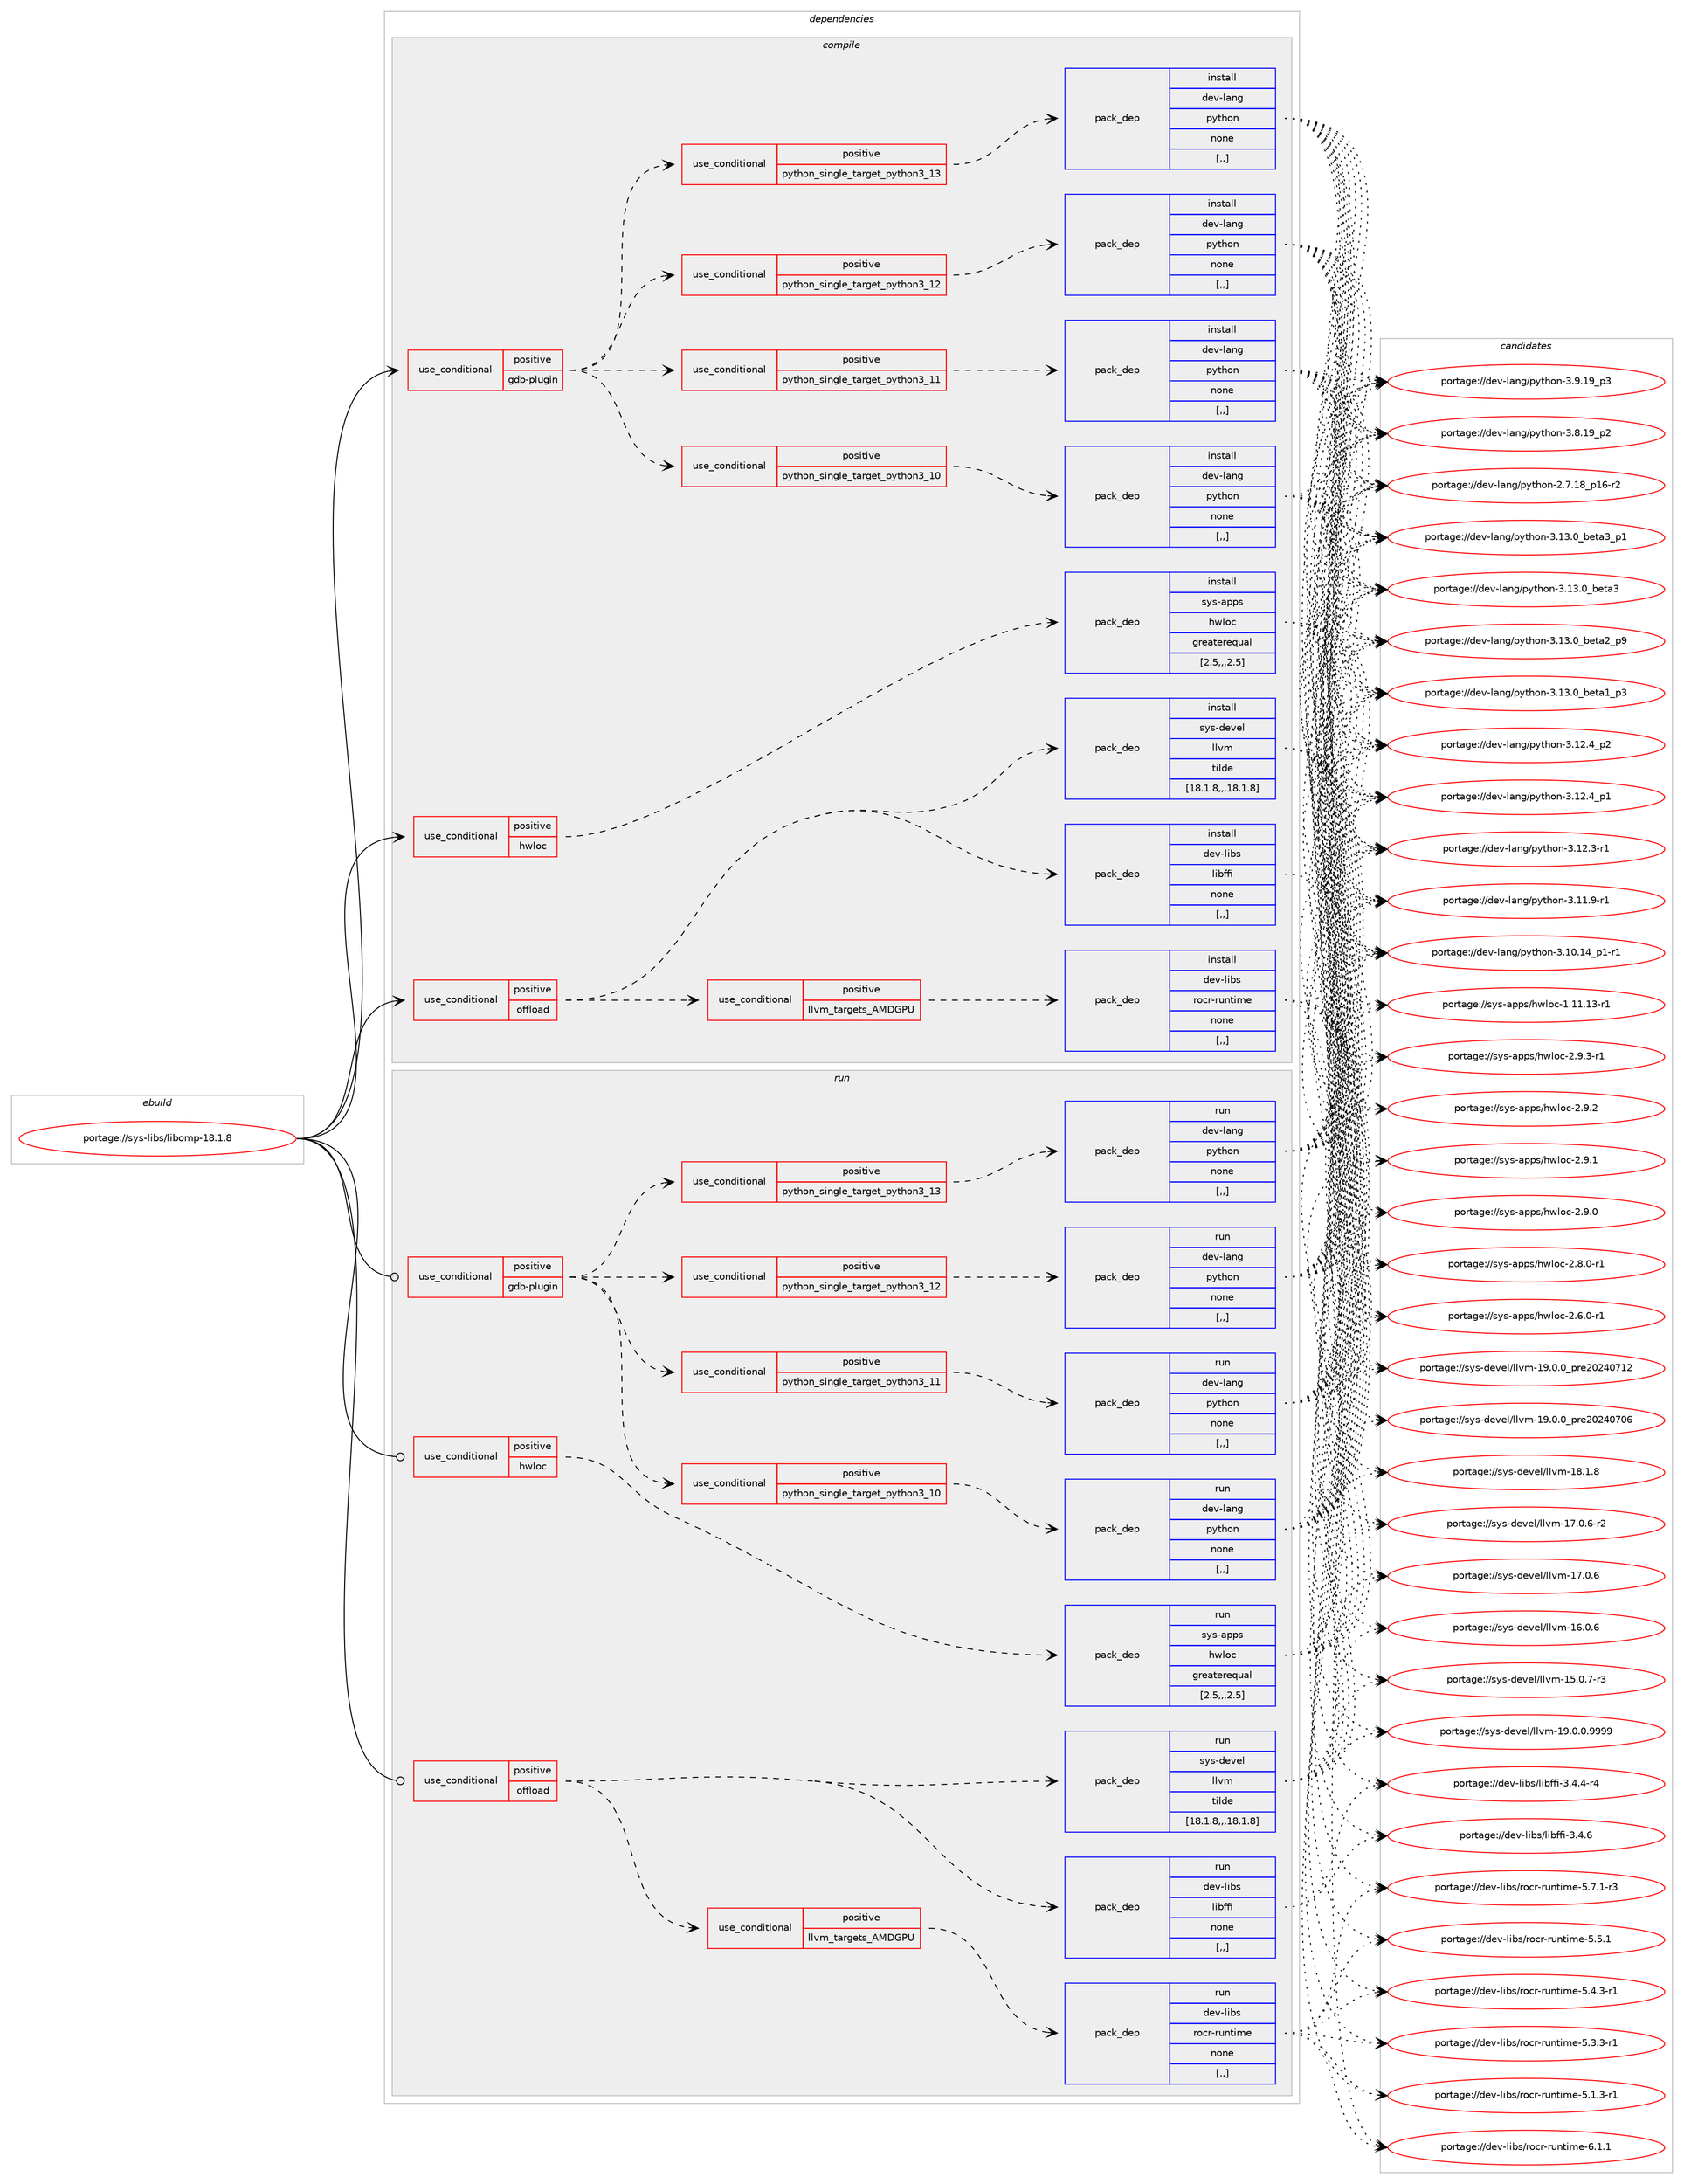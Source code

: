digraph prolog {

# *************
# Graph options
# *************

newrank=true;
concentrate=true;
compound=true;
graph [rankdir=LR,fontname=Helvetica,fontsize=10,ranksep=1.5];#, ranksep=2.5, nodesep=0.2];
edge  [arrowhead=vee];
node  [fontname=Helvetica,fontsize=10];

# **********
# The ebuild
# **********

subgraph cluster_leftcol {
color=gray;
label=<<i>ebuild</i>>;
id [label="portage://sys-libs/libomp-18.1.8", color=red, width=4, href="../sys-libs/libomp-18.1.8.svg"];
}

# ****************
# The dependencies
# ****************

subgraph cluster_midcol {
color=gray;
label=<<i>dependencies</i>>;
subgraph cluster_compile {
fillcolor="#eeeeee";
style=filled;
label=<<i>compile</i>>;
subgraph cond116985 {
dependency438824 [label=<<TABLE BORDER="0" CELLBORDER="1" CELLSPACING="0" CELLPADDING="4"><TR><TD ROWSPAN="3" CELLPADDING="10">use_conditional</TD></TR><TR><TD>positive</TD></TR><TR><TD>gdb-plugin</TD></TR></TABLE>>, shape=none, color=red];
subgraph cond116986 {
dependency438825 [label=<<TABLE BORDER="0" CELLBORDER="1" CELLSPACING="0" CELLPADDING="4"><TR><TD ROWSPAN="3" CELLPADDING="10">use_conditional</TD></TR><TR><TD>positive</TD></TR><TR><TD>python_single_target_python3_10</TD></TR></TABLE>>, shape=none, color=red];
subgraph pack318834 {
dependency438826 [label=<<TABLE BORDER="0" CELLBORDER="1" CELLSPACING="0" CELLPADDING="4" WIDTH="220"><TR><TD ROWSPAN="6" CELLPADDING="30">pack_dep</TD></TR><TR><TD WIDTH="110">install</TD></TR><TR><TD>dev-lang</TD></TR><TR><TD>python</TD></TR><TR><TD>none</TD></TR><TR><TD>[,,]</TD></TR></TABLE>>, shape=none, color=blue];
}
dependency438825:e -> dependency438826:w [weight=20,style="dashed",arrowhead="vee"];
}
dependency438824:e -> dependency438825:w [weight=20,style="dashed",arrowhead="vee"];
subgraph cond116987 {
dependency438827 [label=<<TABLE BORDER="0" CELLBORDER="1" CELLSPACING="0" CELLPADDING="4"><TR><TD ROWSPAN="3" CELLPADDING="10">use_conditional</TD></TR><TR><TD>positive</TD></TR><TR><TD>python_single_target_python3_11</TD></TR></TABLE>>, shape=none, color=red];
subgraph pack318835 {
dependency438828 [label=<<TABLE BORDER="0" CELLBORDER="1" CELLSPACING="0" CELLPADDING="4" WIDTH="220"><TR><TD ROWSPAN="6" CELLPADDING="30">pack_dep</TD></TR><TR><TD WIDTH="110">install</TD></TR><TR><TD>dev-lang</TD></TR><TR><TD>python</TD></TR><TR><TD>none</TD></TR><TR><TD>[,,]</TD></TR></TABLE>>, shape=none, color=blue];
}
dependency438827:e -> dependency438828:w [weight=20,style="dashed",arrowhead="vee"];
}
dependency438824:e -> dependency438827:w [weight=20,style="dashed",arrowhead="vee"];
subgraph cond116988 {
dependency438829 [label=<<TABLE BORDER="0" CELLBORDER="1" CELLSPACING="0" CELLPADDING="4"><TR><TD ROWSPAN="3" CELLPADDING="10">use_conditional</TD></TR><TR><TD>positive</TD></TR><TR><TD>python_single_target_python3_12</TD></TR></TABLE>>, shape=none, color=red];
subgraph pack318836 {
dependency438830 [label=<<TABLE BORDER="0" CELLBORDER="1" CELLSPACING="0" CELLPADDING="4" WIDTH="220"><TR><TD ROWSPAN="6" CELLPADDING="30">pack_dep</TD></TR><TR><TD WIDTH="110">install</TD></TR><TR><TD>dev-lang</TD></TR><TR><TD>python</TD></TR><TR><TD>none</TD></TR><TR><TD>[,,]</TD></TR></TABLE>>, shape=none, color=blue];
}
dependency438829:e -> dependency438830:w [weight=20,style="dashed",arrowhead="vee"];
}
dependency438824:e -> dependency438829:w [weight=20,style="dashed",arrowhead="vee"];
subgraph cond116989 {
dependency438831 [label=<<TABLE BORDER="0" CELLBORDER="1" CELLSPACING="0" CELLPADDING="4"><TR><TD ROWSPAN="3" CELLPADDING="10">use_conditional</TD></TR><TR><TD>positive</TD></TR><TR><TD>python_single_target_python3_13</TD></TR></TABLE>>, shape=none, color=red];
subgraph pack318837 {
dependency438832 [label=<<TABLE BORDER="0" CELLBORDER="1" CELLSPACING="0" CELLPADDING="4" WIDTH="220"><TR><TD ROWSPAN="6" CELLPADDING="30">pack_dep</TD></TR><TR><TD WIDTH="110">install</TD></TR><TR><TD>dev-lang</TD></TR><TR><TD>python</TD></TR><TR><TD>none</TD></TR><TR><TD>[,,]</TD></TR></TABLE>>, shape=none, color=blue];
}
dependency438831:e -> dependency438832:w [weight=20,style="dashed",arrowhead="vee"];
}
dependency438824:e -> dependency438831:w [weight=20,style="dashed",arrowhead="vee"];
}
id:e -> dependency438824:w [weight=20,style="solid",arrowhead="vee"];
subgraph cond116990 {
dependency438833 [label=<<TABLE BORDER="0" CELLBORDER="1" CELLSPACING="0" CELLPADDING="4"><TR><TD ROWSPAN="3" CELLPADDING="10">use_conditional</TD></TR><TR><TD>positive</TD></TR><TR><TD>hwloc</TD></TR></TABLE>>, shape=none, color=red];
subgraph pack318838 {
dependency438834 [label=<<TABLE BORDER="0" CELLBORDER="1" CELLSPACING="0" CELLPADDING="4" WIDTH="220"><TR><TD ROWSPAN="6" CELLPADDING="30">pack_dep</TD></TR><TR><TD WIDTH="110">install</TD></TR><TR><TD>sys-apps</TD></TR><TR><TD>hwloc</TD></TR><TR><TD>greaterequal</TD></TR><TR><TD>[2.5,,,2.5]</TD></TR></TABLE>>, shape=none, color=blue];
}
dependency438833:e -> dependency438834:w [weight=20,style="dashed",arrowhead="vee"];
}
id:e -> dependency438833:w [weight=20,style="solid",arrowhead="vee"];
subgraph cond116991 {
dependency438835 [label=<<TABLE BORDER="0" CELLBORDER="1" CELLSPACING="0" CELLPADDING="4"><TR><TD ROWSPAN="3" CELLPADDING="10">use_conditional</TD></TR><TR><TD>positive</TD></TR><TR><TD>offload</TD></TR></TABLE>>, shape=none, color=red];
subgraph pack318839 {
dependency438836 [label=<<TABLE BORDER="0" CELLBORDER="1" CELLSPACING="0" CELLPADDING="4" WIDTH="220"><TR><TD ROWSPAN="6" CELLPADDING="30">pack_dep</TD></TR><TR><TD WIDTH="110">install</TD></TR><TR><TD>dev-libs</TD></TR><TR><TD>libffi</TD></TR><TR><TD>none</TD></TR><TR><TD>[,,]</TD></TR></TABLE>>, shape=none, color=blue];
}
dependency438835:e -> dependency438836:w [weight=20,style="dashed",arrowhead="vee"];
subgraph pack318840 {
dependency438837 [label=<<TABLE BORDER="0" CELLBORDER="1" CELLSPACING="0" CELLPADDING="4" WIDTH="220"><TR><TD ROWSPAN="6" CELLPADDING="30">pack_dep</TD></TR><TR><TD WIDTH="110">install</TD></TR><TR><TD>sys-devel</TD></TR><TR><TD>llvm</TD></TR><TR><TD>tilde</TD></TR><TR><TD>[18.1.8,,,18.1.8]</TD></TR></TABLE>>, shape=none, color=blue];
}
dependency438835:e -> dependency438837:w [weight=20,style="dashed",arrowhead="vee"];
subgraph cond116992 {
dependency438838 [label=<<TABLE BORDER="0" CELLBORDER="1" CELLSPACING="0" CELLPADDING="4"><TR><TD ROWSPAN="3" CELLPADDING="10">use_conditional</TD></TR><TR><TD>positive</TD></TR><TR><TD>llvm_targets_AMDGPU</TD></TR></TABLE>>, shape=none, color=red];
subgraph pack318841 {
dependency438839 [label=<<TABLE BORDER="0" CELLBORDER="1" CELLSPACING="0" CELLPADDING="4" WIDTH="220"><TR><TD ROWSPAN="6" CELLPADDING="30">pack_dep</TD></TR><TR><TD WIDTH="110">install</TD></TR><TR><TD>dev-libs</TD></TR><TR><TD>rocr-runtime</TD></TR><TR><TD>none</TD></TR><TR><TD>[,,]</TD></TR></TABLE>>, shape=none, color=blue];
}
dependency438838:e -> dependency438839:w [weight=20,style="dashed",arrowhead="vee"];
}
dependency438835:e -> dependency438838:w [weight=20,style="dashed",arrowhead="vee"];
}
id:e -> dependency438835:w [weight=20,style="solid",arrowhead="vee"];
}
subgraph cluster_compileandrun {
fillcolor="#eeeeee";
style=filled;
label=<<i>compile and run</i>>;
}
subgraph cluster_run {
fillcolor="#eeeeee";
style=filled;
label=<<i>run</i>>;
subgraph cond116993 {
dependency438840 [label=<<TABLE BORDER="0" CELLBORDER="1" CELLSPACING="0" CELLPADDING="4"><TR><TD ROWSPAN="3" CELLPADDING="10">use_conditional</TD></TR><TR><TD>positive</TD></TR><TR><TD>gdb-plugin</TD></TR></TABLE>>, shape=none, color=red];
subgraph cond116994 {
dependency438841 [label=<<TABLE BORDER="0" CELLBORDER="1" CELLSPACING="0" CELLPADDING="4"><TR><TD ROWSPAN="3" CELLPADDING="10">use_conditional</TD></TR><TR><TD>positive</TD></TR><TR><TD>python_single_target_python3_10</TD></TR></TABLE>>, shape=none, color=red];
subgraph pack318842 {
dependency438842 [label=<<TABLE BORDER="0" CELLBORDER="1" CELLSPACING="0" CELLPADDING="4" WIDTH="220"><TR><TD ROWSPAN="6" CELLPADDING="30">pack_dep</TD></TR><TR><TD WIDTH="110">run</TD></TR><TR><TD>dev-lang</TD></TR><TR><TD>python</TD></TR><TR><TD>none</TD></TR><TR><TD>[,,]</TD></TR></TABLE>>, shape=none, color=blue];
}
dependency438841:e -> dependency438842:w [weight=20,style="dashed",arrowhead="vee"];
}
dependency438840:e -> dependency438841:w [weight=20,style="dashed",arrowhead="vee"];
subgraph cond116995 {
dependency438843 [label=<<TABLE BORDER="0" CELLBORDER="1" CELLSPACING="0" CELLPADDING="4"><TR><TD ROWSPAN="3" CELLPADDING="10">use_conditional</TD></TR><TR><TD>positive</TD></TR><TR><TD>python_single_target_python3_11</TD></TR></TABLE>>, shape=none, color=red];
subgraph pack318843 {
dependency438844 [label=<<TABLE BORDER="0" CELLBORDER="1" CELLSPACING="0" CELLPADDING="4" WIDTH="220"><TR><TD ROWSPAN="6" CELLPADDING="30">pack_dep</TD></TR><TR><TD WIDTH="110">run</TD></TR><TR><TD>dev-lang</TD></TR><TR><TD>python</TD></TR><TR><TD>none</TD></TR><TR><TD>[,,]</TD></TR></TABLE>>, shape=none, color=blue];
}
dependency438843:e -> dependency438844:w [weight=20,style="dashed",arrowhead="vee"];
}
dependency438840:e -> dependency438843:w [weight=20,style="dashed",arrowhead="vee"];
subgraph cond116996 {
dependency438845 [label=<<TABLE BORDER="0" CELLBORDER="1" CELLSPACING="0" CELLPADDING="4"><TR><TD ROWSPAN="3" CELLPADDING="10">use_conditional</TD></TR><TR><TD>positive</TD></TR><TR><TD>python_single_target_python3_12</TD></TR></TABLE>>, shape=none, color=red];
subgraph pack318844 {
dependency438846 [label=<<TABLE BORDER="0" CELLBORDER="1" CELLSPACING="0" CELLPADDING="4" WIDTH="220"><TR><TD ROWSPAN="6" CELLPADDING="30">pack_dep</TD></TR><TR><TD WIDTH="110">run</TD></TR><TR><TD>dev-lang</TD></TR><TR><TD>python</TD></TR><TR><TD>none</TD></TR><TR><TD>[,,]</TD></TR></TABLE>>, shape=none, color=blue];
}
dependency438845:e -> dependency438846:w [weight=20,style="dashed",arrowhead="vee"];
}
dependency438840:e -> dependency438845:w [weight=20,style="dashed",arrowhead="vee"];
subgraph cond116997 {
dependency438847 [label=<<TABLE BORDER="0" CELLBORDER="1" CELLSPACING="0" CELLPADDING="4"><TR><TD ROWSPAN="3" CELLPADDING="10">use_conditional</TD></TR><TR><TD>positive</TD></TR><TR><TD>python_single_target_python3_13</TD></TR></TABLE>>, shape=none, color=red];
subgraph pack318845 {
dependency438848 [label=<<TABLE BORDER="0" CELLBORDER="1" CELLSPACING="0" CELLPADDING="4" WIDTH="220"><TR><TD ROWSPAN="6" CELLPADDING="30">pack_dep</TD></TR><TR><TD WIDTH="110">run</TD></TR><TR><TD>dev-lang</TD></TR><TR><TD>python</TD></TR><TR><TD>none</TD></TR><TR><TD>[,,]</TD></TR></TABLE>>, shape=none, color=blue];
}
dependency438847:e -> dependency438848:w [weight=20,style="dashed",arrowhead="vee"];
}
dependency438840:e -> dependency438847:w [weight=20,style="dashed",arrowhead="vee"];
}
id:e -> dependency438840:w [weight=20,style="solid",arrowhead="odot"];
subgraph cond116998 {
dependency438849 [label=<<TABLE BORDER="0" CELLBORDER="1" CELLSPACING="0" CELLPADDING="4"><TR><TD ROWSPAN="3" CELLPADDING="10">use_conditional</TD></TR><TR><TD>positive</TD></TR><TR><TD>hwloc</TD></TR></TABLE>>, shape=none, color=red];
subgraph pack318846 {
dependency438850 [label=<<TABLE BORDER="0" CELLBORDER="1" CELLSPACING="0" CELLPADDING="4" WIDTH="220"><TR><TD ROWSPAN="6" CELLPADDING="30">pack_dep</TD></TR><TR><TD WIDTH="110">run</TD></TR><TR><TD>sys-apps</TD></TR><TR><TD>hwloc</TD></TR><TR><TD>greaterequal</TD></TR><TR><TD>[2.5,,,2.5]</TD></TR></TABLE>>, shape=none, color=blue];
}
dependency438849:e -> dependency438850:w [weight=20,style="dashed",arrowhead="vee"];
}
id:e -> dependency438849:w [weight=20,style="solid",arrowhead="odot"];
subgraph cond116999 {
dependency438851 [label=<<TABLE BORDER="0" CELLBORDER="1" CELLSPACING="0" CELLPADDING="4"><TR><TD ROWSPAN="3" CELLPADDING="10">use_conditional</TD></TR><TR><TD>positive</TD></TR><TR><TD>offload</TD></TR></TABLE>>, shape=none, color=red];
subgraph pack318847 {
dependency438852 [label=<<TABLE BORDER="0" CELLBORDER="1" CELLSPACING="0" CELLPADDING="4" WIDTH="220"><TR><TD ROWSPAN="6" CELLPADDING="30">pack_dep</TD></TR><TR><TD WIDTH="110">run</TD></TR><TR><TD>dev-libs</TD></TR><TR><TD>libffi</TD></TR><TR><TD>none</TD></TR><TR><TD>[,,]</TD></TR></TABLE>>, shape=none, color=blue];
}
dependency438851:e -> dependency438852:w [weight=20,style="dashed",arrowhead="vee"];
subgraph pack318848 {
dependency438853 [label=<<TABLE BORDER="0" CELLBORDER="1" CELLSPACING="0" CELLPADDING="4" WIDTH="220"><TR><TD ROWSPAN="6" CELLPADDING="30">pack_dep</TD></TR><TR><TD WIDTH="110">run</TD></TR><TR><TD>sys-devel</TD></TR><TR><TD>llvm</TD></TR><TR><TD>tilde</TD></TR><TR><TD>[18.1.8,,,18.1.8]</TD></TR></TABLE>>, shape=none, color=blue];
}
dependency438851:e -> dependency438853:w [weight=20,style="dashed",arrowhead="vee"];
subgraph cond117000 {
dependency438854 [label=<<TABLE BORDER="0" CELLBORDER="1" CELLSPACING="0" CELLPADDING="4"><TR><TD ROWSPAN="3" CELLPADDING="10">use_conditional</TD></TR><TR><TD>positive</TD></TR><TR><TD>llvm_targets_AMDGPU</TD></TR></TABLE>>, shape=none, color=red];
subgraph pack318849 {
dependency438855 [label=<<TABLE BORDER="0" CELLBORDER="1" CELLSPACING="0" CELLPADDING="4" WIDTH="220"><TR><TD ROWSPAN="6" CELLPADDING="30">pack_dep</TD></TR><TR><TD WIDTH="110">run</TD></TR><TR><TD>dev-libs</TD></TR><TR><TD>rocr-runtime</TD></TR><TR><TD>none</TD></TR><TR><TD>[,,]</TD></TR></TABLE>>, shape=none, color=blue];
}
dependency438854:e -> dependency438855:w [weight=20,style="dashed",arrowhead="vee"];
}
dependency438851:e -> dependency438854:w [weight=20,style="dashed",arrowhead="vee"];
}
id:e -> dependency438851:w [weight=20,style="solid",arrowhead="odot"];
}
}

# **************
# The candidates
# **************

subgraph cluster_choices {
rank=same;
color=gray;
label=<<i>candidates</i>>;

subgraph choice318834 {
color=black;
nodesep=1;
choice10010111845108971101034711212111610411111045514649514648959810111697519511249 [label="portage://dev-lang/python-3.13.0_beta3_p1", color=red, width=4,href="../dev-lang/python-3.13.0_beta3_p1.svg"];
choice1001011184510897110103471121211161041111104551464951464895981011169751 [label="portage://dev-lang/python-3.13.0_beta3", color=red, width=4,href="../dev-lang/python-3.13.0_beta3.svg"];
choice10010111845108971101034711212111610411111045514649514648959810111697509511257 [label="portage://dev-lang/python-3.13.0_beta2_p9", color=red, width=4,href="../dev-lang/python-3.13.0_beta2_p9.svg"];
choice10010111845108971101034711212111610411111045514649514648959810111697499511251 [label="portage://dev-lang/python-3.13.0_beta1_p3", color=red, width=4,href="../dev-lang/python-3.13.0_beta1_p3.svg"];
choice100101118451089711010347112121116104111110455146495046529511250 [label="portage://dev-lang/python-3.12.4_p2", color=red, width=4,href="../dev-lang/python-3.12.4_p2.svg"];
choice100101118451089711010347112121116104111110455146495046529511249 [label="portage://dev-lang/python-3.12.4_p1", color=red, width=4,href="../dev-lang/python-3.12.4_p1.svg"];
choice100101118451089711010347112121116104111110455146495046514511449 [label="portage://dev-lang/python-3.12.3-r1", color=red, width=4,href="../dev-lang/python-3.12.3-r1.svg"];
choice100101118451089711010347112121116104111110455146494946574511449 [label="portage://dev-lang/python-3.11.9-r1", color=red, width=4,href="../dev-lang/python-3.11.9-r1.svg"];
choice100101118451089711010347112121116104111110455146494846495295112494511449 [label="portage://dev-lang/python-3.10.14_p1-r1", color=red, width=4,href="../dev-lang/python-3.10.14_p1-r1.svg"];
choice100101118451089711010347112121116104111110455146574649579511251 [label="portage://dev-lang/python-3.9.19_p3", color=red, width=4,href="../dev-lang/python-3.9.19_p3.svg"];
choice100101118451089711010347112121116104111110455146564649579511250 [label="portage://dev-lang/python-3.8.19_p2", color=red, width=4,href="../dev-lang/python-3.8.19_p2.svg"];
choice100101118451089711010347112121116104111110455046554649569511249544511450 [label="portage://dev-lang/python-2.7.18_p16-r2", color=red, width=4,href="../dev-lang/python-2.7.18_p16-r2.svg"];
dependency438826:e -> choice10010111845108971101034711212111610411111045514649514648959810111697519511249:w [style=dotted,weight="100"];
dependency438826:e -> choice1001011184510897110103471121211161041111104551464951464895981011169751:w [style=dotted,weight="100"];
dependency438826:e -> choice10010111845108971101034711212111610411111045514649514648959810111697509511257:w [style=dotted,weight="100"];
dependency438826:e -> choice10010111845108971101034711212111610411111045514649514648959810111697499511251:w [style=dotted,weight="100"];
dependency438826:e -> choice100101118451089711010347112121116104111110455146495046529511250:w [style=dotted,weight="100"];
dependency438826:e -> choice100101118451089711010347112121116104111110455146495046529511249:w [style=dotted,weight="100"];
dependency438826:e -> choice100101118451089711010347112121116104111110455146495046514511449:w [style=dotted,weight="100"];
dependency438826:e -> choice100101118451089711010347112121116104111110455146494946574511449:w [style=dotted,weight="100"];
dependency438826:e -> choice100101118451089711010347112121116104111110455146494846495295112494511449:w [style=dotted,weight="100"];
dependency438826:e -> choice100101118451089711010347112121116104111110455146574649579511251:w [style=dotted,weight="100"];
dependency438826:e -> choice100101118451089711010347112121116104111110455146564649579511250:w [style=dotted,weight="100"];
dependency438826:e -> choice100101118451089711010347112121116104111110455046554649569511249544511450:w [style=dotted,weight="100"];
}
subgraph choice318835 {
color=black;
nodesep=1;
choice10010111845108971101034711212111610411111045514649514648959810111697519511249 [label="portage://dev-lang/python-3.13.0_beta3_p1", color=red, width=4,href="../dev-lang/python-3.13.0_beta3_p1.svg"];
choice1001011184510897110103471121211161041111104551464951464895981011169751 [label="portage://dev-lang/python-3.13.0_beta3", color=red, width=4,href="../dev-lang/python-3.13.0_beta3.svg"];
choice10010111845108971101034711212111610411111045514649514648959810111697509511257 [label="portage://dev-lang/python-3.13.0_beta2_p9", color=red, width=4,href="../dev-lang/python-3.13.0_beta2_p9.svg"];
choice10010111845108971101034711212111610411111045514649514648959810111697499511251 [label="portage://dev-lang/python-3.13.0_beta1_p3", color=red, width=4,href="../dev-lang/python-3.13.0_beta1_p3.svg"];
choice100101118451089711010347112121116104111110455146495046529511250 [label="portage://dev-lang/python-3.12.4_p2", color=red, width=4,href="../dev-lang/python-3.12.4_p2.svg"];
choice100101118451089711010347112121116104111110455146495046529511249 [label="portage://dev-lang/python-3.12.4_p1", color=red, width=4,href="../dev-lang/python-3.12.4_p1.svg"];
choice100101118451089711010347112121116104111110455146495046514511449 [label="portage://dev-lang/python-3.12.3-r1", color=red, width=4,href="../dev-lang/python-3.12.3-r1.svg"];
choice100101118451089711010347112121116104111110455146494946574511449 [label="portage://dev-lang/python-3.11.9-r1", color=red, width=4,href="../dev-lang/python-3.11.9-r1.svg"];
choice100101118451089711010347112121116104111110455146494846495295112494511449 [label="portage://dev-lang/python-3.10.14_p1-r1", color=red, width=4,href="../dev-lang/python-3.10.14_p1-r1.svg"];
choice100101118451089711010347112121116104111110455146574649579511251 [label="portage://dev-lang/python-3.9.19_p3", color=red, width=4,href="../dev-lang/python-3.9.19_p3.svg"];
choice100101118451089711010347112121116104111110455146564649579511250 [label="portage://dev-lang/python-3.8.19_p2", color=red, width=4,href="../dev-lang/python-3.8.19_p2.svg"];
choice100101118451089711010347112121116104111110455046554649569511249544511450 [label="portage://dev-lang/python-2.7.18_p16-r2", color=red, width=4,href="../dev-lang/python-2.7.18_p16-r2.svg"];
dependency438828:e -> choice10010111845108971101034711212111610411111045514649514648959810111697519511249:w [style=dotted,weight="100"];
dependency438828:e -> choice1001011184510897110103471121211161041111104551464951464895981011169751:w [style=dotted,weight="100"];
dependency438828:e -> choice10010111845108971101034711212111610411111045514649514648959810111697509511257:w [style=dotted,weight="100"];
dependency438828:e -> choice10010111845108971101034711212111610411111045514649514648959810111697499511251:w [style=dotted,weight="100"];
dependency438828:e -> choice100101118451089711010347112121116104111110455146495046529511250:w [style=dotted,weight="100"];
dependency438828:e -> choice100101118451089711010347112121116104111110455146495046529511249:w [style=dotted,weight="100"];
dependency438828:e -> choice100101118451089711010347112121116104111110455146495046514511449:w [style=dotted,weight="100"];
dependency438828:e -> choice100101118451089711010347112121116104111110455146494946574511449:w [style=dotted,weight="100"];
dependency438828:e -> choice100101118451089711010347112121116104111110455146494846495295112494511449:w [style=dotted,weight="100"];
dependency438828:e -> choice100101118451089711010347112121116104111110455146574649579511251:w [style=dotted,weight="100"];
dependency438828:e -> choice100101118451089711010347112121116104111110455146564649579511250:w [style=dotted,weight="100"];
dependency438828:e -> choice100101118451089711010347112121116104111110455046554649569511249544511450:w [style=dotted,weight="100"];
}
subgraph choice318836 {
color=black;
nodesep=1;
choice10010111845108971101034711212111610411111045514649514648959810111697519511249 [label="portage://dev-lang/python-3.13.0_beta3_p1", color=red, width=4,href="../dev-lang/python-3.13.0_beta3_p1.svg"];
choice1001011184510897110103471121211161041111104551464951464895981011169751 [label="portage://dev-lang/python-3.13.0_beta3", color=red, width=4,href="../dev-lang/python-3.13.0_beta3.svg"];
choice10010111845108971101034711212111610411111045514649514648959810111697509511257 [label="portage://dev-lang/python-3.13.0_beta2_p9", color=red, width=4,href="../dev-lang/python-3.13.0_beta2_p9.svg"];
choice10010111845108971101034711212111610411111045514649514648959810111697499511251 [label="portage://dev-lang/python-3.13.0_beta1_p3", color=red, width=4,href="../dev-lang/python-3.13.0_beta1_p3.svg"];
choice100101118451089711010347112121116104111110455146495046529511250 [label="portage://dev-lang/python-3.12.4_p2", color=red, width=4,href="../dev-lang/python-3.12.4_p2.svg"];
choice100101118451089711010347112121116104111110455146495046529511249 [label="portage://dev-lang/python-3.12.4_p1", color=red, width=4,href="../dev-lang/python-3.12.4_p1.svg"];
choice100101118451089711010347112121116104111110455146495046514511449 [label="portage://dev-lang/python-3.12.3-r1", color=red, width=4,href="../dev-lang/python-3.12.3-r1.svg"];
choice100101118451089711010347112121116104111110455146494946574511449 [label="portage://dev-lang/python-3.11.9-r1", color=red, width=4,href="../dev-lang/python-3.11.9-r1.svg"];
choice100101118451089711010347112121116104111110455146494846495295112494511449 [label="portage://dev-lang/python-3.10.14_p1-r1", color=red, width=4,href="../dev-lang/python-3.10.14_p1-r1.svg"];
choice100101118451089711010347112121116104111110455146574649579511251 [label="portage://dev-lang/python-3.9.19_p3", color=red, width=4,href="../dev-lang/python-3.9.19_p3.svg"];
choice100101118451089711010347112121116104111110455146564649579511250 [label="portage://dev-lang/python-3.8.19_p2", color=red, width=4,href="../dev-lang/python-3.8.19_p2.svg"];
choice100101118451089711010347112121116104111110455046554649569511249544511450 [label="portage://dev-lang/python-2.7.18_p16-r2", color=red, width=4,href="../dev-lang/python-2.7.18_p16-r2.svg"];
dependency438830:e -> choice10010111845108971101034711212111610411111045514649514648959810111697519511249:w [style=dotted,weight="100"];
dependency438830:e -> choice1001011184510897110103471121211161041111104551464951464895981011169751:w [style=dotted,weight="100"];
dependency438830:e -> choice10010111845108971101034711212111610411111045514649514648959810111697509511257:w [style=dotted,weight="100"];
dependency438830:e -> choice10010111845108971101034711212111610411111045514649514648959810111697499511251:w [style=dotted,weight="100"];
dependency438830:e -> choice100101118451089711010347112121116104111110455146495046529511250:w [style=dotted,weight="100"];
dependency438830:e -> choice100101118451089711010347112121116104111110455146495046529511249:w [style=dotted,weight="100"];
dependency438830:e -> choice100101118451089711010347112121116104111110455146495046514511449:w [style=dotted,weight="100"];
dependency438830:e -> choice100101118451089711010347112121116104111110455146494946574511449:w [style=dotted,weight="100"];
dependency438830:e -> choice100101118451089711010347112121116104111110455146494846495295112494511449:w [style=dotted,weight="100"];
dependency438830:e -> choice100101118451089711010347112121116104111110455146574649579511251:w [style=dotted,weight="100"];
dependency438830:e -> choice100101118451089711010347112121116104111110455146564649579511250:w [style=dotted,weight="100"];
dependency438830:e -> choice100101118451089711010347112121116104111110455046554649569511249544511450:w [style=dotted,weight="100"];
}
subgraph choice318837 {
color=black;
nodesep=1;
choice10010111845108971101034711212111610411111045514649514648959810111697519511249 [label="portage://dev-lang/python-3.13.0_beta3_p1", color=red, width=4,href="../dev-lang/python-3.13.0_beta3_p1.svg"];
choice1001011184510897110103471121211161041111104551464951464895981011169751 [label="portage://dev-lang/python-3.13.0_beta3", color=red, width=4,href="../dev-lang/python-3.13.0_beta3.svg"];
choice10010111845108971101034711212111610411111045514649514648959810111697509511257 [label="portage://dev-lang/python-3.13.0_beta2_p9", color=red, width=4,href="../dev-lang/python-3.13.0_beta2_p9.svg"];
choice10010111845108971101034711212111610411111045514649514648959810111697499511251 [label="portage://dev-lang/python-3.13.0_beta1_p3", color=red, width=4,href="../dev-lang/python-3.13.0_beta1_p3.svg"];
choice100101118451089711010347112121116104111110455146495046529511250 [label="portage://dev-lang/python-3.12.4_p2", color=red, width=4,href="../dev-lang/python-3.12.4_p2.svg"];
choice100101118451089711010347112121116104111110455146495046529511249 [label="portage://dev-lang/python-3.12.4_p1", color=red, width=4,href="../dev-lang/python-3.12.4_p1.svg"];
choice100101118451089711010347112121116104111110455146495046514511449 [label="portage://dev-lang/python-3.12.3-r1", color=red, width=4,href="../dev-lang/python-3.12.3-r1.svg"];
choice100101118451089711010347112121116104111110455146494946574511449 [label="portage://dev-lang/python-3.11.9-r1", color=red, width=4,href="../dev-lang/python-3.11.9-r1.svg"];
choice100101118451089711010347112121116104111110455146494846495295112494511449 [label="portage://dev-lang/python-3.10.14_p1-r1", color=red, width=4,href="../dev-lang/python-3.10.14_p1-r1.svg"];
choice100101118451089711010347112121116104111110455146574649579511251 [label="portage://dev-lang/python-3.9.19_p3", color=red, width=4,href="../dev-lang/python-3.9.19_p3.svg"];
choice100101118451089711010347112121116104111110455146564649579511250 [label="portage://dev-lang/python-3.8.19_p2", color=red, width=4,href="../dev-lang/python-3.8.19_p2.svg"];
choice100101118451089711010347112121116104111110455046554649569511249544511450 [label="portage://dev-lang/python-2.7.18_p16-r2", color=red, width=4,href="../dev-lang/python-2.7.18_p16-r2.svg"];
dependency438832:e -> choice10010111845108971101034711212111610411111045514649514648959810111697519511249:w [style=dotted,weight="100"];
dependency438832:e -> choice1001011184510897110103471121211161041111104551464951464895981011169751:w [style=dotted,weight="100"];
dependency438832:e -> choice10010111845108971101034711212111610411111045514649514648959810111697509511257:w [style=dotted,weight="100"];
dependency438832:e -> choice10010111845108971101034711212111610411111045514649514648959810111697499511251:w [style=dotted,weight="100"];
dependency438832:e -> choice100101118451089711010347112121116104111110455146495046529511250:w [style=dotted,weight="100"];
dependency438832:e -> choice100101118451089711010347112121116104111110455146495046529511249:w [style=dotted,weight="100"];
dependency438832:e -> choice100101118451089711010347112121116104111110455146495046514511449:w [style=dotted,weight="100"];
dependency438832:e -> choice100101118451089711010347112121116104111110455146494946574511449:w [style=dotted,weight="100"];
dependency438832:e -> choice100101118451089711010347112121116104111110455146494846495295112494511449:w [style=dotted,weight="100"];
dependency438832:e -> choice100101118451089711010347112121116104111110455146574649579511251:w [style=dotted,weight="100"];
dependency438832:e -> choice100101118451089711010347112121116104111110455146564649579511250:w [style=dotted,weight="100"];
dependency438832:e -> choice100101118451089711010347112121116104111110455046554649569511249544511450:w [style=dotted,weight="100"];
}
subgraph choice318838 {
color=black;
nodesep=1;
choice115121115459711211211547104119108111994550465746514511449 [label="portage://sys-apps/hwloc-2.9.3-r1", color=red, width=4,href="../sys-apps/hwloc-2.9.3-r1.svg"];
choice11512111545971121121154710411910811199455046574650 [label="portage://sys-apps/hwloc-2.9.2", color=red, width=4,href="../sys-apps/hwloc-2.9.2.svg"];
choice11512111545971121121154710411910811199455046574649 [label="portage://sys-apps/hwloc-2.9.1", color=red, width=4,href="../sys-apps/hwloc-2.9.1.svg"];
choice11512111545971121121154710411910811199455046574648 [label="portage://sys-apps/hwloc-2.9.0", color=red, width=4,href="../sys-apps/hwloc-2.9.0.svg"];
choice115121115459711211211547104119108111994550465646484511449 [label="portage://sys-apps/hwloc-2.8.0-r1", color=red, width=4,href="../sys-apps/hwloc-2.8.0-r1.svg"];
choice115121115459711211211547104119108111994550465446484511449 [label="portage://sys-apps/hwloc-2.6.0-r1", color=red, width=4,href="../sys-apps/hwloc-2.6.0-r1.svg"];
choice1151211154597112112115471041191081119945494649494649514511449 [label="portage://sys-apps/hwloc-1.11.13-r1", color=red, width=4,href="../sys-apps/hwloc-1.11.13-r1.svg"];
dependency438834:e -> choice115121115459711211211547104119108111994550465746514511449:w [style=dotted,weight="100"];
dependency438834:e -> choice11512111545971121121154710411910811199455046574650:w [style=dotted,weight="100"];
dependency438834:e -> choice11512111545971121121154710411910811199455046574649:w [style=dotted,weight="100"];
dependency438834:e -> choice11512111545971121121154710411910811199455046574648:w [style=dotted,weight="100"];
dependency438834:e -> choice115121115459711211211547104119108111994550465646484511449:w [style=dotted,weight="100"];
dependency438834:e -> choice115121115459711211211547104119108111994550465446484511449:w [style=dotted,weight="100"];
dependency438834:e -> choice1151211154597112112115471041191081119945494649494649514511449:w [style=dotted,weight="100"];
}
subgraph choice318839 {
color=black;
nodesep=1;
choice10010111845108105981154710810598102102105455146524654 [label="portage://dev-libs/libffi-3.4.6", color=red, width=4,href="../dev-libs/libffi-3.4.6.svg"];
choice100101118451081059811547108105981021021054551465246524511452 [label="portage://dev-libs/libffi-3.4.4-r4", color=red, width=4,href="../dev-libs/libffi-3.4.4-r4.svg"];
dependency438836:e -> choice10010111845108105981154710810598102102105455146524654:w [style=dotted,weight="100"];
dependency438836:e -> choice100101118451081059811547108105981021021054551465246524511452:w [style=dotted,weight="100"];
}
subgraph choice318840 {
color=black;
nodesep=1;
choice1151211154510010111810110847108108118109454957464846484657575757 [label="portage://sys-devel/llvm-19.0.0.9999", color=red, width=4,href="../sys-devel/llvm-19.0.0.9999.svg"];
choice115121115451001011181011084710810811810945495746484648951121141015048505248554950 [label="portage://sys-devel/llvm-19.0.0_pre20240712", color=red, width=4,href="../sys-devel/llvm-19.0.0_pre20240712.svg"];
choice115121115451001011181011084710810811810945495746484648951121141015048505248554854 [label="portage://sys-devel/llvm-19.0.0_pre20240706", color=red, width=4,href="../sys-devel/llvm-19.0.0_pre20240706.svg"];
choice115121115451001011181011084710810811810945495646494656 [label="portage://sys-devel/llvm-18.1.8", color=red, width=4,href="../sys-devel/llvm-18.1.8.svg"];
choice1151211154510010111810110847108108118109454955464846544511450 [label="portage://sys-devel/llvm-17.0.6-r2", color=red, width=4,href="../sys-devel/llvm-17.0.6-r2.svg"];
choice115121115451001011181011084710810811810945495546484654 [label="portage://sys-devel/llvm-17.0.6", color=red, width=4,href="../sys-devel/llvm-17.0.6.svg"];
choice115121115451001011181011084710810811810945495446484654 [label="portage://sys-devel/llvm-16.0.6", color=red, width=4,href="../sys-devel/llvm-16.0.6.svg"];
choice1151211154510010111810110847108108118109454953464846554511451 [label="portage://sys-devel/llvm-15.0.7-r3", color=red, width=4,href="../sys-devel/llvm-15.0.7-r3.svg"];
dependency438837:e -> choice1151211154510010111810110847108108118109454957464846484657575757:w [style=dotted,weight="100"];
dependency438837:e -> choice115121115451001011181011084710810811810945495746484648951121141015048505248554950:w [style=dotted,weight="100"];
dependency438837:e -> choice115121115451001011181011084710810811810945495746484648951121141015048505248554854:w [style=dotted,weight="100"];
dependency438837:e -> choice115121115451001011181011084710810811810945495646494656:w [style=dotted,weight="100"];
dependency438837:e -> choice1151211154510010111810110847108108118109454955464846544511450:w [style=dotted,weight="100"];
dependency438837:e -> choice115121115451001011181011084710810811810945495546484654:w [style=dotted,weight="100"];
dependency438837:e -> choice115121115451001011181011084710810811810945495446484654:w [style=dotted,weight="100"];
dependency438837:e -> choice1151211154510010111810110847108108118109454953464846554511451:w [style=dotted,weight="100"];
}
subgraph choice318841 {
color=black;
nodesep=1;
choice1001011184510810598115471141119911445114117110116105109101455446494649 [label="portage://dev-libs/rocr-runtime-6.1.1", color=red, width=4,href="../dev-libs/rocr-runtime-6.1.1.svg"];
choice10010111845108105981154711411199114451141171101161051091014553465546494511451 [label="portage://dev-libs/rocr-runtime-5.7.1-r3", color=red, width=4,href="../dev-libs/rocr-runtime-5.7.1-r3.svg"];
choice1001011184510810598115471141119911445114117110116105109101455346534649 [label="portage://dev-libs/rocr-runtime-5.5.1", color=red, width=4,href="../dev-libs/rocr-runtime-5.5.1.svg"];
choice10010111845108105981154711411199114451141171101161051091014553465246514511449 [label="portage://dev-libs/rocr-runtime-5.4.3-r1", color=red, width=4,href="../dev-libs/rocr-runtime-5.4.3-r1.svg"];
choice10010111845108105981154711411199114451141171101161051091014553465146514511449 [label="portage://dev-libs/rocr-runtime-5.3.3-r1", color=red, width=4,href="../dev-libs/rocr-runtime-5.3.3-r1.svg"];
choice10010111845108105981154711411199114451141171101161051091014553464946514511449 [label="portage://dev-libs/rocr-runtime-5.1.3-r1", color=red, width=4,href="../dev-libs/rocr-runtime-5.1.3-r1.svg"];
dependency438839:e -> choice1001011184510810598115471141119911445114117110116105109101455446494649:w [style=dotted,weight="100"];
dependency438839:e -> choice10010111845108105981154711411199114451141171101161051091014553465546494511451:w [style=dotted,weight="100"];
dependency438839:e -> choice1001011184510810598115471141119911445114117110116105109101455346534649:w [style=dotted,weight="100"];
dependency438839:e -> choice10010111845108105981154711411199114451141171101161051091014553465246514511449:w [style=dotted,weight="100"];
dependency438839:e -> choice10010111845108105981154711411199114451141171101161051091014553465146514511449:w [style=dotted,weight="100"];
dependency438839:e -> choice10010111845108105981154711411199114451141171101161051091014553464946514511449:w [style=dotted,weight="100"];
}
subgraph choice318842 {
color=black;
nodesep=1;
choice10010111845108971101034711212111610411111045514649514648959810111697519511249 [label="portage://dev-lang/python-3.13.0_beta3_p1", color=red, width=4,href="../dev-lang/python-3.13.0_beta3_p1.svg"];
choice1001011184510897110103471121211161041111104551464951464895981011169751 [label="portage://dev-lang/python-3.13.0_beta3", color=red, width=4,href="../dev-lang/python-3.13.0_beta3.svg"];
choice10010111845108971101034711212111610411111045514649514648959810111697509511257 [label="portage://dev-lang/python-3.13.0_beta2_p9", color=red, width=4,href="../dev-lang/python-3.13.0_beta2_p9.svg"];
choice10010111845108971101034711212111610411111045514649514648959810111697499511251 [label="portage://dev-lang/python-3.13.0_beta1_p3", color=red, width=4,href="../dev-lang/python-3.13.0_beta1_p3.svg"];
choice100101118451089711010347112121116104111110455146495046529511250 [label="portage://dev-lang/python-3.12.4_p2", color=red, width=4,href="../dev-lang/python-3.12.4_p2.svg"];
choice100101118451089711010347112121116104111110455146495046529511249 [label="portage://dev-lang/python-3.12.4_p1", color=red, width=4,href="../dev-lang/python-3.12.4_p1.svg"];
choice100101118451089711010347112121116104111110455146495046514511449 [label="portage://dev-lang/python-3.12.3-r1", color=red, width=4,href="../dev-lang/python-3.12.3-r1.svg"];
choice100101118451089711010347112121116104111110455146494946574511449 [label="portage://dev-lang/python-3.11.9-r1", color=red, width=4,href="../dev-lang/python-3.11.9-r1.svg"];
choice100101118451089711010347112121116104111110455146494846495295112494511449 [label="portage://dev-lang/python-3.10.14_p1-r1", color=red, width=4,href="../dev-lang/python-3.10.14_p1-r1.svg"];
choice100101118451089711010347112121116104111110455146574649579511251 [label="portage://dev-lang/python-3.9.19_p3", color=red, width=4,href="../dev-lang/python-3.9.19_p3.svg"];
choice100101118451089711010347112121116104111110455146564649579511250 [label="portage://dev-lang/python-3.8.19_p2", color=red, width=4,href="../dev-lang/python-3.8.19_p2.svg"];
choice100101118451089711010347112121116104111110455046554649569511249544511450 [label="portage://dev-lang/python-2.7.18_p16-r2", color=red, width=4,href="../dev-lang/python-2.7.18_p16-r2.svg"];
dependency438842:e -> choice10010111845108971101034711212111610411111045514649514648959810111697519511249:w [style=dotted,weight="100"];
dependency438842:e -> choice1001011184510897110103471121211161041111104551464951464895981011169751:w [style=dotted,weight="100"];
dependency438842:e -> choice10010111845108971101034711212111610411111045514649514648959810111697509511257:w [style=dotted,weight="100"];
dependency438842:e -> choice10010111845108971101034711212111610411111045514649514648959810111697499511251:w [style=dotted,weight="100"];
dependency438842:e -> choice100101118451089711010347112121116104111110455146495046529511250:w [style=dotted,weight="100"];
dependency438842:e -> choice100101118451089711010347112121116104111110455146495046529511249:w [style=dotted,weight="100"];
dependency438842:e -> choice100101118451089711010347112121116104111110455146495046514511449:w [style=dotted,weight="100"];
dependency438842:e -> choice100101118451089711010347112121116104111110455146494946574511449:w [style=dotted,weight="100"];
dependency438842:e -> choice100101118451089711010347112121116104111110455146494846495295112494511449:w [style=dotted,weight="100"];
dependency438842:e -> choice100101118451089711010347112121116104111110455146574649579511251:w [style=dotted,weight="100"];
dependency438842:e -> choice100101118451089711010347112121116104111110455146564649579511250:w [style=dotted,weight="100"];
dependency438842:e -> choice100101118451089711010347112121116104111110455046554649569511249544511450:w [style=dotted,weight="100"];
}
subgraph choice318843 {
color=black;
nodesep=1;
choice10010111845108971101034711212111610411111045514649514648959810111697519511249 [label="portage://dev-lang/python-3.13.0_beta3_p1", color=red, width=4,href="../dev-lang/python-3.13.0_beta3_p1.svg"];
choice1001011184510897110103471121211161041111104551464951464895981011169751 [label="portage://dev-lang/python-3.13.0_beta3", color=red, width=4,href="../dev-lang/python-3.13.0_beta3.svg"];
choice10010111845108971101034711212111610411111045514649514648959810111697509511257 [label="portage://dev-lang/python-3.13.0_beta2_p9", color=red, width=4,href="../dev-lang/python-3.13.0_beta2_p9.svg"];
choice10010111845108971101034711212111610411111045514649514648959810111697499511251 [label="portage://dev-lang/python-3.13.0_beta1_p3", color=red, width=4,href="../dev-lang/python-3.13.0_beta1_p3.svg"];
choice100101118451089711010347112121116104111110455146495046529511250 [label="portage://dev-lang/python-3.12.4_p2", color=red, width=4,href="../dev-lang/python-3.12.4_p2.svg"];
choice100101118451089711010347112121116104111110455146495046529511249 [label="portage://dev-lang/python-3.12.4_p1", color=red, width=4,href="../dev-lang/python-3.12.4_p1.svg"];
choice100101118451089711010347112121116104111110455146495046514511449 [label="portage://dev-lang/python-3.12.3-r1", color=red, width=4,href="../dev-lang/python-3.12.3-r1.svg"];
choice100101118451089711010347112121116104111110455146494946574511449 [label="portage://dev-lang/python-3.11.9-r1", color=red, width=4,href="../dev-lang/python-3.11.9-r1.svg"];
choice100101118451089711010347112121116104111110455146494846495295112494511449 [label="portage://dev-lang/python-3.10.14_p1-r1", color=red, width=4,href="../dev-lang/python-3.10.14_p1-r1.svg"];
choice100101118451089711010347112121116104111110455146574649579511251 [label="portage://dev-lang/python-3.9.19_p3", color=red, width=4,href="../dev-lang/python-3.9.19_p3.svg"];
choice100101118451089711010347112121116104111110455146564649579511250 [label="portage://dev-lang/python-3.8.19_p2", color=red, width=4,href="../dev-lang/python-3.8.19_p2.svg"];
choice100101118451089711010347112121116104111110455046554649569511249544511450 [label="portage://dev-lang/python-2.7.18_p16-r2", color=red, width=4,href="../dev-lang/python-2.7.18_p16-r2.svg"];
dependency438844:e -> choice10010111845108971101034711212111610411111045514649514648959810111697519511249:w [style=dotted,weight="100"];
dependency438844:e -> choice1001011184510897110103471121211161041111104551464951464895981011169751:w [style=dotted,weight="100"];
dependency438844:e -> choice10010111845108971101034711212111610411111045514649514648959810111697509511257:w [style=dotted,weight="100"];
dependency438844:e -> choice10010111845108971101034711212111610411111045514649514648959810111697499511251:w [style=dotted,weight="100"];
dependency438844:e -> choice100101118451089711010347112121116104111110455146495046529511250:w [style=dotted,weight="100"];
dependency438844:e -> choice100101118451089711010347112121116104111110455146495046529511249:w [style=dotted,weight="100"];
dependency438844:e -> choice100101118451089711010347112121116104111110455146495046514511449:w [style=dotted,weight="100"];
dependency438844:e -> choice100101118451089711010347112121116104111110455146494946574511449:w [style=dotted,weight="100"];
dependency438844:e -> choice100101118451089711010347112121116104111110455146494846495295112494511449:w [style=dotted,weight="100"];
dependency438844:e -> choice100101118451089711010347112121116104111110455146574649579511251:w [style=dotted,weight="100"];
dependency438844:e -> choice100101118451089711010347112121116104111110455146564649579511250:w [style=dotted,weight="100"];
dependency438844:e -> choice100101118451089711010347112121116104111110455046554649569511249544511450:w [style=dotted,weight="100"];
}
subgraph choice318844 {
color=black;
nodesep=1;
choice10010111845108971101034711212111610411111045514649514648959810111697519511249 [label="portage://dev-lang/python-3.13.0_beta3_p1", color=red, width=4,href="../dev-lang/python-3.13.0_beta3_p1.svg"];
choice1001011184510897110103471121211161041111104551464951464895981011169751 [label="portage://dev-lang/python-3.13.0_beta3", color=red, width=4,href="../dev-lang/python-3.13.0_beta3.svg"];
choice10010111845108971101034711212111610411111045514649514648959810111697509511257 [label="portage://dev-lang/python-3.13.0_beta2_p9", color=red, width=4,href="../dev-lang/python-3.13.0_beta2_p9.svg"];
choice10010111845108971101034711212111610411111045514649514648959810111697499511251 [label="portage://dev-lang/python-3.13.0_beta1_p3", color=red, width=4,href="../dev-lang/python-3.13.0_beta1_p3.svg"];
choice100101118451089711010347112121116104111110455146495046529511250 [label="portage://dev-lang/python-3.12.4_p2", color=red, width=4,href="../dev-lang/python-3.12.4_p2.svg"];
choice100101118451089711010347112121116104111110455146495046529511249 [label="portage://dev-lang/python-3.12.4_p1", color=red, width=4,href="../dev-lang/python-3.12.4_p1.svg"];
choice100101118451089711010347112121116104111110455146495046514511449 [label="portage://dev-lang/python-3.12.3-r1", color=red, width=4,href="../dev-lang/python-3.12.3-r1.svg"];
choice100101118451089711010347112121116104111110455146494946574511449 [label="portage://dev-lang/python-3.11.9-r1", color=red, width=4,href="../dev-lang/python-3.11.9-r1.svg"];
choice100101118451089711010347112121116104111110455146494846495295112494511449 [label="portage://dev-lang/python-3.10.14_p1-r1", color=red, width=4,href="../dev-lang/python-3.10.14_p1-r1.svg"];
choice100101118451089711010347112121116104111110455146574649579511251 [label="portage://dev-lang/python-3.9.19_p3", color=red, width=4,href="../dev-lang/python-3.9.19_p3.svg"];
choice100101118451089711010347112121116104111110455146564649579511250 [label="portage://dev-lang/python-3.8.19_p2", color=red, width=4,href="../dev-lang/python-3.8.19_p2.svg"];
choice100101118451089711010347112121116104111110455046554649569511249544511450 [label="portage://dev-lang/python-2.7.18_p16-r2", color=red, width=4,href="../dev-lang/python-2.7.18_p16-r2.svg"];
dependency438846:e -> choice10010111845108971101034711212111610411111045514649514648959810111697519511249:w [style=dotted,weight="100"];
dependency438846:e -> choice1001011184510897110103471121211161041111104551464951464895981011169751:w [style=dotted,weight="100"];
dependency438846:e -> choice10010111845108971101034711212111610411111045514649514648959810111697509511257:w [style=dotted,weight="100"];
dependency438846:e -> choice10010111845108971101034711212111610411111045514649514648959810111697499511251:w [style=dotted,weight="100"];
dependency438846:e -> choice100101118451089711010347112121116104111110455146495046529511250:w [style=dotted,weight="100"];
dependency438846:e -> choice100101118451089711010347112121116104111110455146495046529511249:w [style=dotted,weight="100"];
dependency438846:e -> choice100101118451089711010347112121116104111110455146495046514511449:w [style=dotted,weight="100"];
dependency438846:e -> choice100101118451089711010347112121116104111110455146494946574511449:w [style=dotted,weight="100"];
dependency438846:e -> choice100101118451089711010347112121116104111110455146494846495295112494511449:w [style=dotted,weight="100"];
dependency438846:e -> choice100101118451089711010347112121116104111110455146574649579511251:w [style=dotted,weight="100"];
dependency438846:e -> choice100101118451089711010347112121116104111110455146564649579511250:w [style=dotted,weight="100"];
dependency438846:e -> choice100101118451089711010347112121116104111110455046554649569511249544511450:w [style=dotted,weight="100"];
}
subgraph choice318845 {
color=black;
nodesep=1;
choice10010111845108971101034711212111610411111045514649514648959810111697519511249 [label="portage://dev-lang/python-3.13.0_beta3_p1", color=red, width=4,href="../dev-lang/python-3.13.0_beta3_p1.svg"];
choice1001011184510897110103471121211161041111104551464951464895981011169751 [label="portage://dev-lang/python-3.13.0_beta3", color=red, width=4,href="../dev-lang/python-3.13.0_beta3.svg"];
choice10010111845108971101034711212111610411111045514649514648959810111697509511257 [label="portage://dev-lang/python-3.13.0_beta2_p9", color=red, width=4,href="../dev-lang/python-3.13.0_beta2_p9.svg"];
choice10010111845108971101034711212111610411111045514649514648959810111697499511251 [label="portage://dev-lang/python-3.13.0_beta1_p3", color=red, width=4,href="../dev-lang/python-3.13.0_beta1_p3.svg"];
choice100101118451089711010347112121116104111110455146495046529511250 [label="portage://dev-lang/python-3.12.4_p2", color=red, width=4,href="../dev-lang/python-3.12.4_p2.svg"];
choice100101118451089711010347112121116104111110455146495046529511249 [label="portage://dev-lang/python-3.12.4_p1", color=red, width=4,href="../dev-lang/python-3.12.4_p1.svg"];
choice100101118451089711010347112121116104111110455146495046514511449 [label="portage://dev-lang/python-3.12.3-r1", color=red, width=4,href="../dev-lang/python-3.12.3-r1.svg"];
choice100101118451089711010347112121116104111110455146494946574511449 [label="portage://dev-lang/python-3.11.9-r1", color=red, width=4,href="../dev-lang/python-3.11.9-r1.svg"];
choice100101118451089711010347112121116104111110455146494846495295112494511449 [label="portage://dev-lang/python-3.10.14_p1-r1", color=red, width=4,href="../dev-lang/python-3.10.14_p1-r1.svg"];
choice100101118451089711010347112121116104111110455146574649579511251 [label="portage://dev-lang/python-3.9.19_p3", color=red, width=4,href="../dev-lang/python-3.9.19_p3.svg"];
choice100101118451089711010347112121116104111110455146564649579511250 [label="portage://dev-lang/python-3.8.19_p2", color=red, width=4,href="../dev-lang/python-3.8.19_p2.svg"];
choice100101118451089711010347112121116104111110455046554649569511249544511450 [label="portage://dev-lang/python-2.7.18_p16-r2", color=red, width=4,href="../dev-lang/python-2.7.18_p16-r2.svg"];
dependency438848:e -> choice10010111845108971101034711212111610411111045514649514648959810111697519511249:w [style=dotted,weight="100"];
dependency438848:e -> choice1001011184510897110103471121211161041111104551464951464895981011169751:w [style=dotted,weight="100"];
dependency438848:e -> choice10010111845108971101034711212111610411111045514649514648959810111697509511257:w [style=dotted,weight="100"];
dependency438848:e -> choice10010111845108971101034711212111610411111045514649514648959810111697499511251:w [style=dotted,weight="100"];
dependency438848:e -> choice100101118451089711010347112121116104111110455146495046529511250:w [style=dotted,weight="100"];
dependency438848:e -> choice100101118451089711010347112121116104111110455146495046529511249:w [style=dotted,weight="100"];
dependency438848:e -> choice100101118451089711010347112121116104111110455146495046514511449:w [style=dotted,weight="100"];
dependency438848:e -> choice100101118451089711010347112121116104111110455146494946574511449:w [style=dotted,weight="100"];
dependency438848:e -> choice100101118451089711010347112121116104111110455146494846495295112494511449:w [style=dotted,weight="100"];
dependency438848:e -> choice100101118451089711010347112121116104111110455146574649579511251:w [style=dotted,weight="100"];
dependency438848:e -> choice100101118451089711010347112121116104111110455146564649579511250:w [style=dotted,weight="100"];
dependency438848:e -> choice100101118451089711010347112121116104111110455046554649569511249544511450:w [style=dotted,weight="100"];
}
subgraph choice318846 {
color=black;
nodesep=1;
choice115121115459711211211547104119108111994550465746514511449 [label="portage://sys-apps/hwloc-2.9.3-r1", color=red, width=4,href="../sys-apps/hwloc-2.9.3-r1.svg"];
choice11512111545971121121154710411910811199455046574650 [label="portage://sys-apps/hwloc-2.9.2", color=red, width=4,href="../sys-apps/hwloc-2.9.2.svg"];
choice11512111545971121121154710411910811199455046574649 [label="portage://sys-apps/hwloc-2.9.1", color=red, width=4,href="../sys-apps/hwloc-2.9.1.svg"];
choice11512111545971121121154710411910811199455046574648 [label="portage://sys-apps/hwloc-2.9.0", color=red, width=4,href="../sys-apps/hwloc-2.9.0.svg"];
choice115121115459711211211547104119108111994550465646484511449 [label="portage://sys-apps/hwloc-2.8.0-r1", color=red, width=4,href="../sys-apps/hwloc-2.8.0-r1.svg"];
choice115121115459711211211547104119108111994550465446484511449 [label="portage://sys-apps/hwloc-2.6.0-r1", color=red, width=4,href="../sys-apps/hwloc-2.6.0-r1.svg"];
choice1151211154597112112115471041191081119945494649494649514511449 [label="portage://sys-apps/hwloc-1.11.13-r1", color=red, width=4,href="../sys-apps/hwloc-1.11.13-r1.svg"];
dependency438850:e -> choice115121115459711211211547104119108111994550465746514511449:w [style=dotted,weight="100"];
dependency438850:e -> choice11512111545971121121154710411910811199455046574650:w [style=dotted,weight="100"];
dependency438850:e -> choice11512111545971121121154710411910811199455046574649:w [style=dotted,weight="100"];
dependency438850:e -> choice11512111545971121121154710411910811199455046574648:w [style=dotted,weight="100"];
dependency438850:e -> choice115121115459711211211547104119108111994550465646484511449:w [style=dotted,weight="100"];
dependency438850:e -> choice115121115459711211211547104119108111994550465446484511449:w [style=dotted,weight="100"];
dependency438850:e -> choice1151211154597112112115471041191081119945494649494649514511449:w [style=dotted,weight="100"];
}
subgraph choice318847 {
color=black;
nodesep=1;
choice10010111845108105981154710810598102102105455146524654 [label="portage://dev-libs/libffi-3.4.6", color=red, width=4,href="../dev-libs/libffi-3.4.6.svg"];
choice100101118451081059811547108105981021021054551465246524511452 [label="portage://dev-libs/libffi-3.4.4-r4", color=red, width=4,href="../dev-libs/libffi-3.4.4-r4.svg"];
dependency438852:e -> choice10010111845108105981154710810598102102105455146524654:w [style=dotted,weight="100"];
dependency438852:e -> choice100101118451081059811547108105981021021054551465246524511452:w [style=dotted,weight="100"];
}
subgraph choice318848 {
color=black;
nodesep=1;
choice1151211154510010111810110847108108118109454957464846484657575757 [label="portage://sys-devel/llvm-19.0.0.9999", color=red, width=4,href="../sys-devel/llvm-19.0.0.9999.svg"];
choice115121115451001011181011084710810811810945495746484648951121141015048505248554950 [label="portage://sys-devel/llvm-19.0.0_pre20240712", color=red, width=4,href="../sys-devel/llvm-19.0.0_pre20240712.svg"];
choice115121115451001011181011084710810811810945495746484648951121141015048505248554854 [label="portage://sys-devel/llvm-19.0.0_pre20240706", color=red, width=4,href="../sys-devel/llvm-19.0.0_pre20240706.svg"];
choice115121115451001011181011084710810811810945495646494656 [label="portage://sys-devel/llvm-18.1.8", color=red, width=4,href="../sys-devel/llvm-18.1.8.svg"];
choice1151211154510010111810110847108108118109454955464846544511450 [label="portage://sys-devel/llvm-17.0.6-r2", color=red, width=4,href="../sys-devel/llvm-17.0.6-r2.svg"];
choice115121115451001011181011084710810811810945495546484654 [label="portage://sys-devel/llvm-17.0.6", color=red, width=4,href="../sys-devel/llvm-17.0.6.svg"];
choice115121115451001011181011084710810811810945495446484654 [label="portage://sys-devel/llvm-16.0.6", color=red, width=4,href="../sys-devel/llvm-16.0.6.svg"];
choice1151211154510010111810110847108108118109454953464846554511451 [label="portage://sys-devel/llvm-15.0.7-r3", color=red, width=4,href="../sys-devel/llvm-15.0.7-r3.svg"];
dependency438853:e -> choice1151211154510010111810110847108108118109454957464846484657575757:w [style=dotted,weight="100"];
dependency438853:e -> choice115121115451001011181011084710810811810945495746484648951121141015048505248554950:w [style=dotted,weight="100"];
dependency438853:e -> choice115121115451001011181011084710810811810945495746484648951121141015048505248554854:w [style=dotted,weight="100"];
dependency438853:e -> choice115121115451001011181011084710810811810945495646494656:w [style=dotted,weight="100"];
dependency438853:e -> choice1151211154510010111810110847108108118109454955464846544511450:w [style=dotted,weight="100"];
dependency438853:e -> choice115121115451001011181011084710810811810945495546484654:w [style=dotted,weight="100"];
dependency438853:e -> choice115121115451001011181011084710810811810945495446484654:w [style=dotted,weight="100"];
dependency438853:e -> choice1151211154510010111810110847108108118109454953464846554511451:w [style=dotted,weight="100"];
}
subgraph choice318849 {
color=black;
nodesep=1;
choice1001011184510810598115471141119911445114117110116105109101455446494649 [label="portage://dev-libs/rocr-runtime-6.1.1", color=red, width=4,href="../dev-libs/rocr-runtime-6.1.1.svg"];
choice10010111845108105981154711411199114451141171101161051091014553465546494511451 [label="portage://dev-libs/rocr-runtime-5.7.1-r3", color=red, width=4,href="../dev-libs/rocr-runtime-5.7.1-r3.svg"];
choice1001011184510810598115471141119911445114117110116105109101455346534649 [label="portage://dev-libs/rocr-runtime-5.5.1", color=red, width=4,href="../dev-libs/rocr-runtime-5.5.1.svg"];
choice10010111845108105981154711411199114451141171101161051091014553465246514511449 [label="portage://dev-libs/rocr-runtime-5.4.3-r1", color=red, width=4,href="../dev-libs/rocr-runtime-5.4.3-r1.svg"];
choice10010111845108105981154711411199114451141171101161051091014553465146514511449 [label="portage://dev-libs/rocr-runtime-5.3.3-r1", color=red, width=4,href="../dev-libs/rocr-runtime-5.3.3-r1.svg"];
choice10010111845108105981154711411199114451141171101161051091014553464946514511449 [label="portage://dev-libs/rocr-runtime-5.1.3-r1", color=red, width=4,href="../dev-libs/rocr-runtime-5.1.3-r1.svg"];
dependency438855:e -> choice1001011184510810598115471141119911445114117110116105109101455446494649:w [style=dotted,weight="100"];
dependency438855:e -> choice10010111845108105981154711411199114451141171101161051091014553465546494511451:w [style=dotted,weight="100"];
dependency438855:e -> choice1001011184510810598115471141119911445114117110116105109101455346534649:w [style=dotted,weight="100"];
dependency438855:e -> choice10010111845108105981154711411199114451141171101161051091014553465246514511449:w [style=dotted,weight="100"];
dependency438855:e -> choice10010111845108105981154711411199114451141171101161051091014553465146514511449:w [style=dotted,weight="100"];
dependency438855:e -> choice10010111845108105981154711411199114451141171101161051091014553464946514511449:w [style=dotted,weight="100"];
}
}

}
